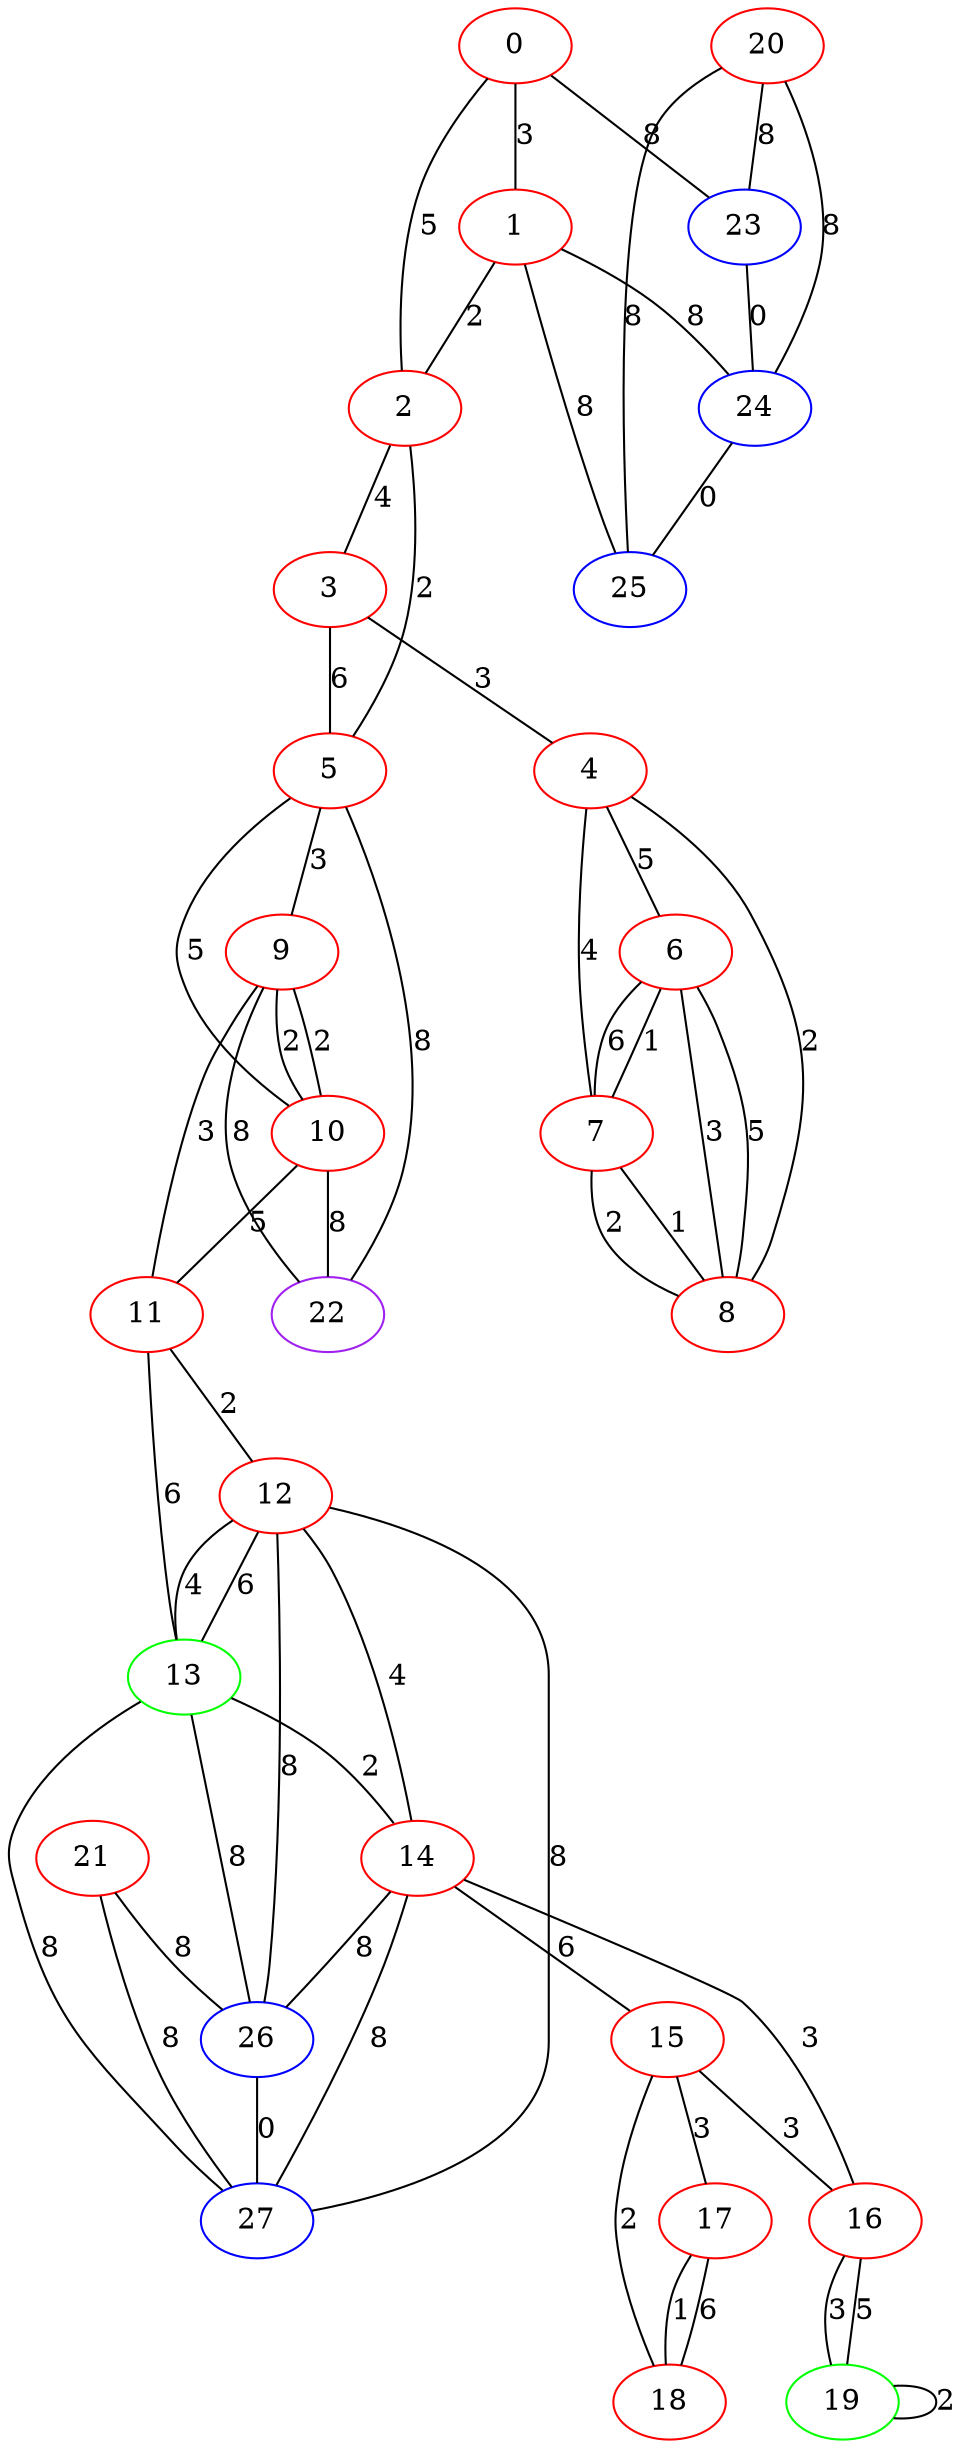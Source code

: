 graph "" {
0 [color=red, weight=1];
1 [color=red, weight=1];
2 [color=red, weight=1];
3 [color=red, weight=1];
4 [color=red, weight=1];
5 [color=red, weight=1];
6 [color=red, weight=1];
7 [color=red, weight=1];
8 [color=red, weight=1];
9 [color=red, weight=1];
10 [color=red, weight=1];
11 [color=red, weight=1];
12 [color=red, weight=1];
13 [color=green, weight=2];
14 [color=red, weight=1];
15 [color=red, weight=1];
16 [color=red, weight=1];
17 [color=red, weight=1];
18 [color=red, weight=1];
19 [color=green, weight=2];
20 [color=red, weight=1];
21 [color=red, weight=1];
22 [color=purple, weight=4];
23 [color=blue, weight=3];
24 [color=blue, weight=3];
25 [color=blue, weight=3];
26 [color=blue, weight=3];
27 [color=blue, weight=3];
0 -- 1  [key=0, label=3];
0 -- 2  [key=0, label=5];
0 -- 23  [key=0, label=8];
1 -- 24  [key=0, label=8];
1 -- 2  [key=0, label=2];
1 -- 25  [key=0, label=8];
2 -- 3  [key=0, label=4];
2 -- 5  [key=0, label=2];
3 -- 4  [key=0, label=3];
3 -- 5  [key=0, label=6];
4 -- 8  [key=0, label=2];
4 -- 6  [key=0, label=5];
4 -- 7  [key=0, label=4];
5 -- 9  [key=0, label=3];
5 -- 10  [key=0, label=5];
5 -- 22  [key=0, label=8];
6 -- 8  [key=0, label=3];
6 -- 8  [key=1, label=5];
6 -- 7  [key=0, label=1];
6 -- 7  [key=1, label=6];
7 -- 8  [key=0, label=2];
7 -- 8  [key=1, label=1];
9 -- 10  [key=0, label=2];
9 -- 10  [key=1, label=2];
9 -- 11  [key=0, label=3];
9 -- 22  [key=0, label=8];
10 -- 11  [key=0, label=5];
10 -- 22  [key=0, label=8];
11 -- 12  [key=0, label=2];
11 -- 13  [key=0, label=6];
12 -- 27  [key=0, label=8];
12 -- 26  [key=0, label=8];
12 -- 13  [key=0, label=4];
12 -- 13  [key=1, label=6];
12 -- 14  [key=0, label=4];
13 -- 27  [key=0, label=8];
13 -- 26  [key=0, label=8];
13 -- 14  [key=0, label=2];
14 -- 15  [key=0, label=6];
14 -- 16  [key=0, label=3];
14 -- 26  [key=0, label=8];
14 -- 27  [key=0, label=8];
15 -- 16  [key=0, label=3];
15 -- 17  [key=0, label=3];
15 -- 18  [key=0, label=2];
16 -- 19  [key=0, label=3];
16 -- 19  [key=1, label=5];
17 -- 18  [key=0, label=1];
17 -- 18  [key=1, label=6];
19 -- 19  [key=0, label=2];
20 -- 24  [key=0, label=8];
20 -- 25  [key=0, label=8];
20 -- 23  [key=0, label=8];
21 -- 26  [key=0, label=8];
21 -- 27  [key=0, label=8];
23 -- 24  [key=0, label=0];
24 -- 25  [key=0, label=0];
26 -- 27  [key=0, label=0];
}
